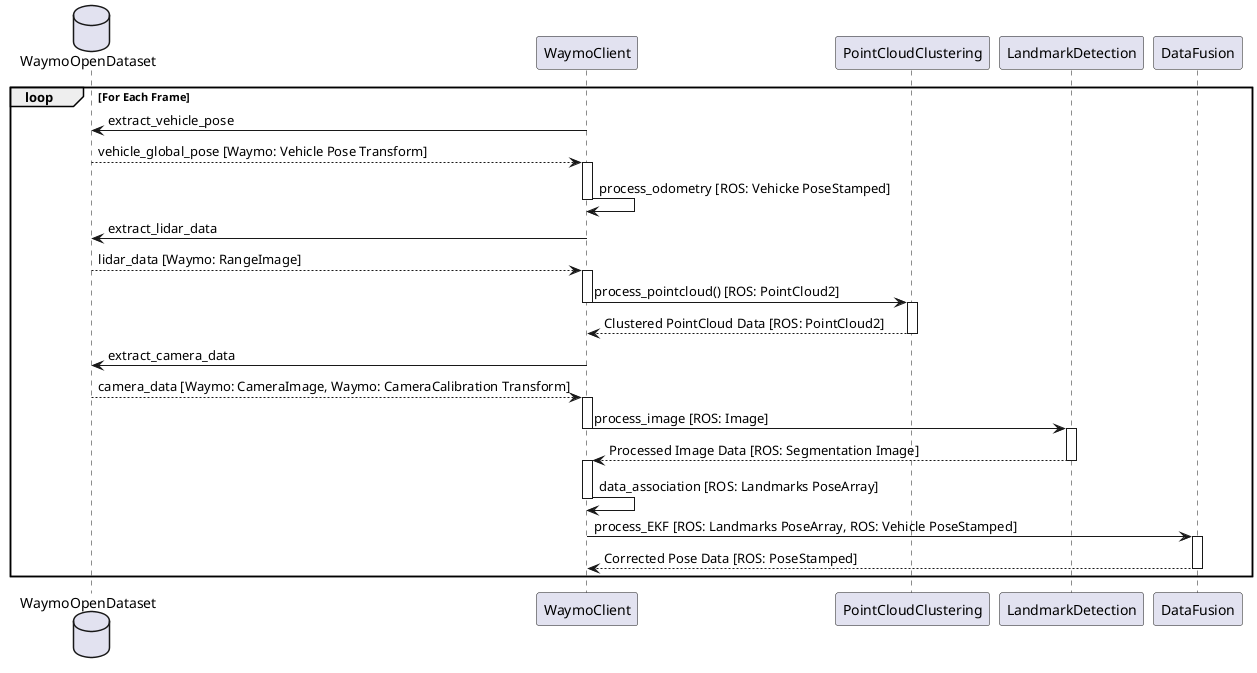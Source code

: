 @startuml
database WaymoOpenDataset as WOD
participant WaymoClient as WC
participant PointCloudClustering as Clustering
participant LandmarkDetection as Detection
participant DataFusion as Fusion

loop For Each Frame
    WC -> WOD: extract_vehicle_pose
    WOD --> WC: vehicle_global_pose [Waymo: Vehicle Pose Transform]
    activate WC
    WC -> WC: process_odometry [ROS: Vehicke PoseStamped]
    deactivate WC

    WC -> WOD: extract_lidar_data
    WOD --> WC: lidar_data [Waymo: RangeImage]
    activate WC
    WC -> Clustering: process_pointcloud() [ROS: PointCloud2]
    deactivate WC
    activate Clustering
    Clustering --> WC: Clustered PointCloud Data [ROS: PointCloud2]
    deactivate Clustering

    WC -> WOD: extract_camera_data
    WOD --> WC: camera_data [Waymo: CameraImage, Waymo: CameraCalibration Transform]
    activate WC
    WC -> Detection: process_image [ROS: Image]
    deactivate WC
    activate Detection
    Detection --> WC: Processed Image Data [ROS: Segmentation Image]
    deactivate Detection

    activate WC
    WC -> WC: data_association [ROS: Landmarks PoseArray]
    deactivate WC

    WC -> Fusion: process_EKF [ROS: Landmarks PoseArray, ROS: Vehicle PoseStamped]
    activate Fusion
    Fusion --> WC: Corrected Pose Data [ROS: PoseStamped]
    deactivate Fusion
end

@enduml